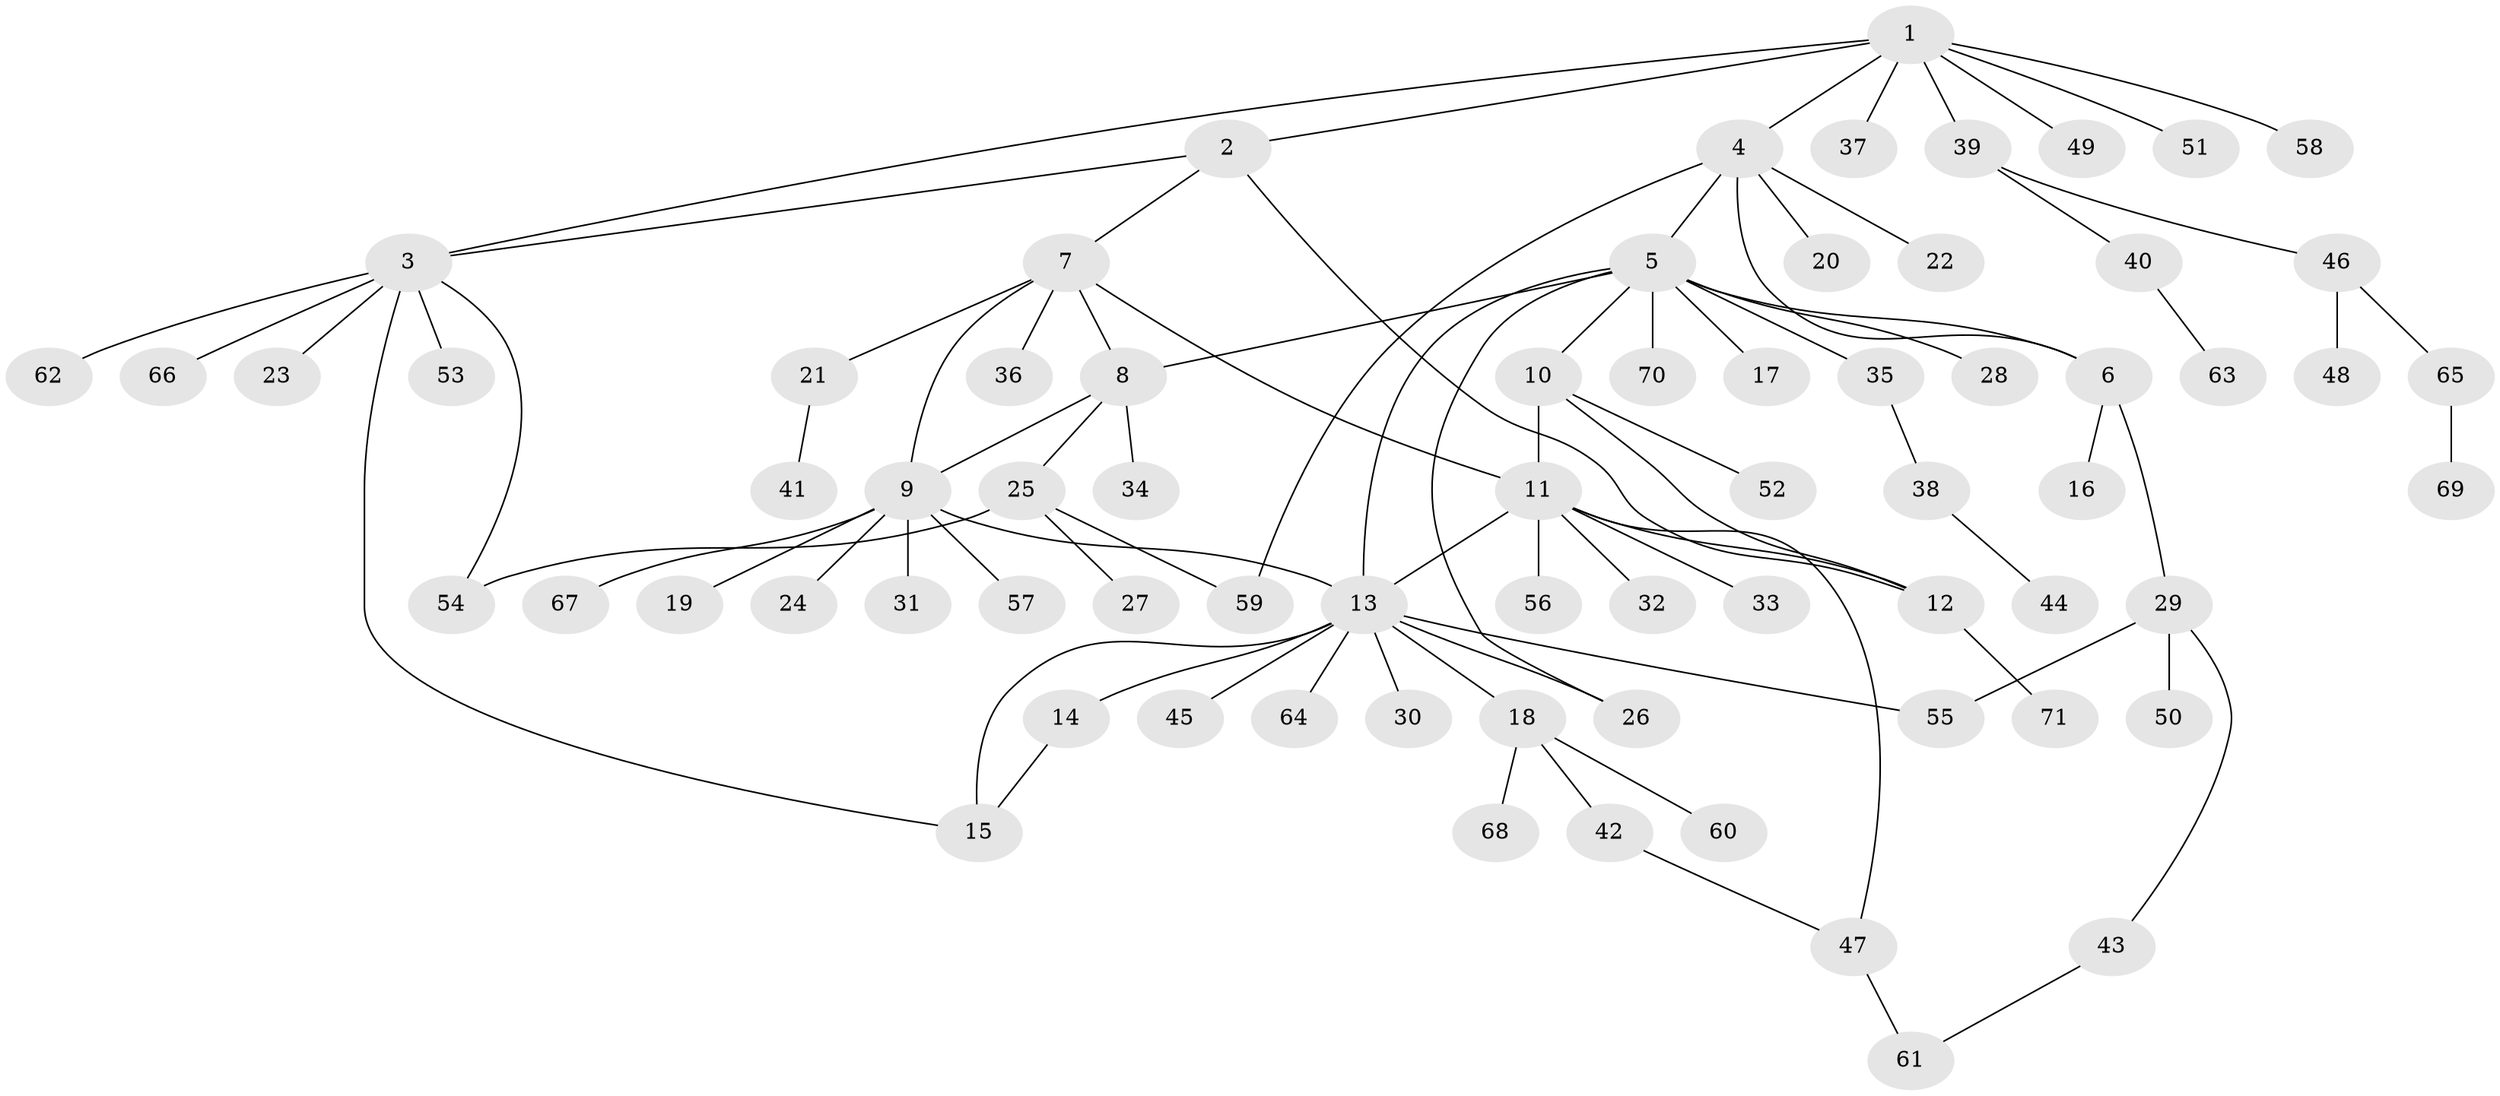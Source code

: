 // coarse degree distribution, {7: 0.07272727272727272, 4: 0.03636363636363636, 12: 0.01818181818181818, 6: 0.01818181818181818, 3: 0.09090909090909091, 9: 0.01818181818181818, 10: 0.01818181818181818, 2: 0.14545454545454545, 1: 0.5818181818181818}
// Generated by graph-tools (version 1.1) at 2025/24/03/03/25 07:24:16]
// undirected, 71 vertices, 87 edges
graph export_dot {
graph [start="1"]
  node [color=gray90,style=filled];
  1;
  2;
  3;
  4;
  5;
  6;
  7;
  8;
  9;
  10;
  11;
  12;
  13;
  14;
  15;
  16;
  17;
  18;
  19;
  20;
  21;
  22;
  23;
  24;
  25;
  26;
  27;
  28;
  29;
  30;
  31;
  32;
  33;
  34;
  35;
  36;
  37;
  38;
  39;
  40;
  41;
  42;
  43;
  44;
  45;
  46;
  47;
  48;
  49;
  50;
  51;
  52;
  53;
  54;
  55;
  56;
  57;
  58;
  59;
  60;
  61;
  62;
  63;
  64;
  65;
  66;
  67;
  68;
  69;
  70;
  71;
  1 -- 2;
  1 -- 3;
  1 -- 4;
  1 -- 37;
  1 -- 39;
  1 -- 49;
  1 -- 51;
  1 -- 58;
  2 -- 3;
  2 -- 7;
  2 -- 12;
  3 -- 15;
  3 -- 23;
  3 -- 53;
  3 -- 54;
  3 -- 62;
  3 -- 66;
  4 -- 5;
  4 -- 6;
  4 -- 20;
  4 -- 22;
  4 -- 59;
  5 -- 6;
  5 -- 8;
  5 -- 10;
  5 -- 13;
  5 -- 17;
  5 -- 26;
  5 -- 28;
  5 -- 35;
  5 -- 70;
  6 -- 16;
  6 -- 29;
  7 -- 8;
  7 -- 9;
  7 -- 11;
  7 -- 21;
  7 -- 36;
  8 -- 9;
  8 -- 25;
  8 -- 34;
  9 -- 13;
  9 -- 19;
  9 -- 24;
  9 -- 31;
  9 -- 57;
  9 -- 67;
  10 -- 11;
  10 -- 12;
  10 -- 52;
  11 -- 12;
  11 -- 13;
  11 -- 32;
  11 -- 33;
  11 -- 47;
  11 -- 56;
  12 -- 71;
  13 -- 14;
  13 -- 15;
  13 -- 18;
  13 -- 26;
  13 -- 30;
  13 -- 45;
  13 -- 55;
  13 -- 64;
  14 -- 15;
  18 -- 42;
  18 -- 60;
  18 -- 68;
  21 -- 41;
  25 -- 27;
  25 -- 54;
  25 -- 59;
  29 -- 43;
  29 -- 50;
  29 -- 55;
  35 -- 38;
  38 -- 44;
  39 -- 40;
  39 -- 46;
  40 -- 63;
  42 -- 47;
  43 -- 61;
  46 -- 48;
  46 -- 65;
  47 -- 61;
  65 -- 69;
}
